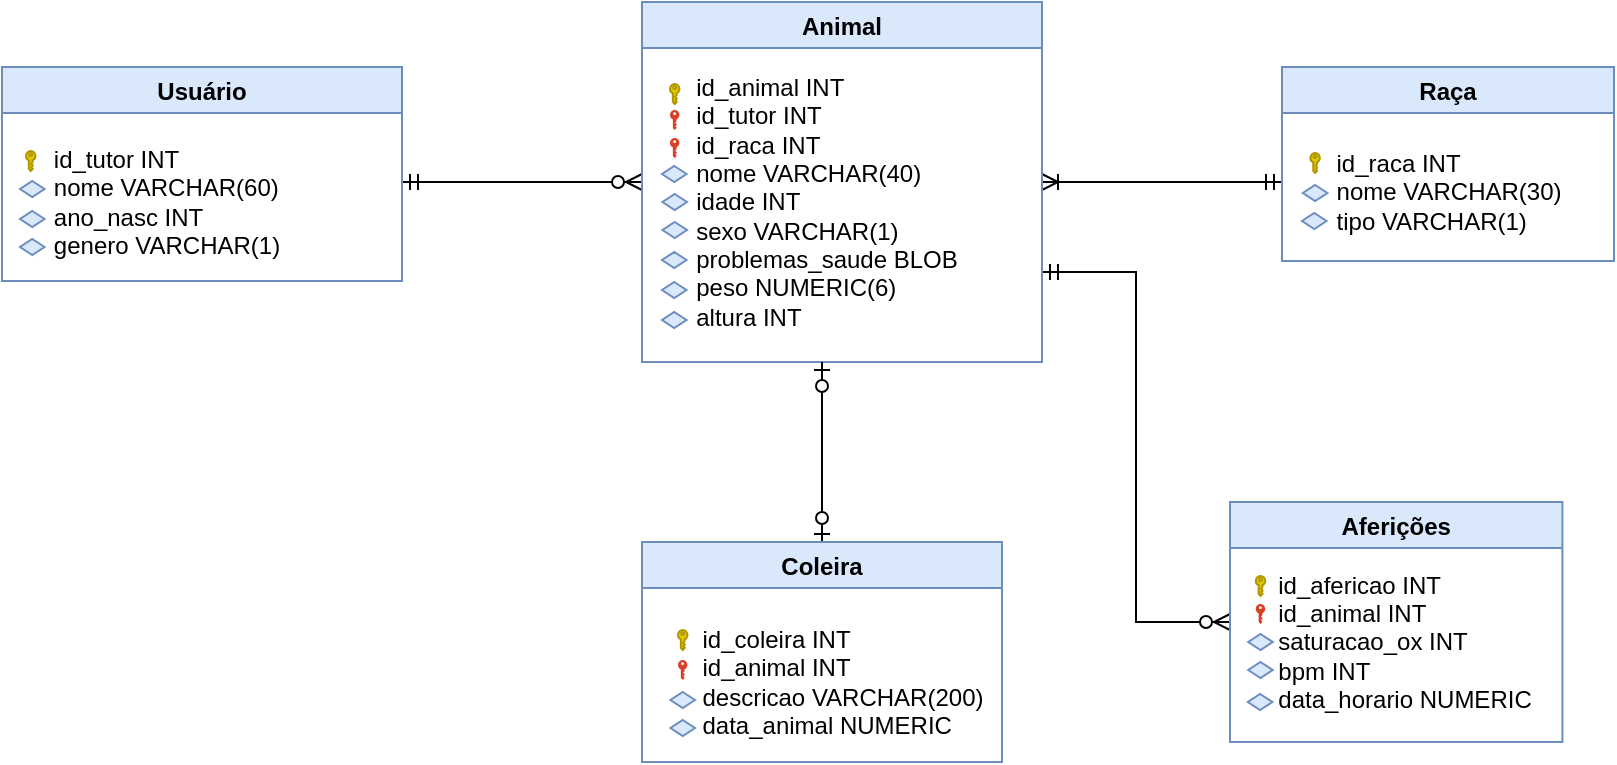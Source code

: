 <mxfile version="14.8.6" type="google"><diagram id="RzvSeL4hEenxphK611Tw" name="Page-1"><mxGraphModel dx="1242" dy="219" grid="1" gridSize="10" guides="1" tooltips="1" connect="1" arrows="1" fold="1" page="1" pageScale="1" pageWidth="827" pageHeight="1169" math="0" shadow="0"><root><mxCell id="0"/><mxCell id="1" parent="0"/><mxCell id="BgQDZfF9X44SEibC_2Nw-1" style="edgeStyle=orthogonalEdgeStyle;rounded=0;orthogonalLoop=1;jettySize=auto;html=1;startArrow=ERoneToMany;startFill=0;endArrow=ERmandOne;endFill=0;" parent="1" source="BgQDZfF9X44SEibC_2Nw-4" edge="1"><mxGeometry relative="1" as="geometry"><mxPoint x="310" y="120" as="targetPoint"/></mxGeometry></mxCell><mxCell id="BgQDZfF9X44SEibC_2Nw-2" style="edgeStyle=orthogonalEdgeStyle;rounded=0;orthogonalLoop=1;jettySize=auto;html=1;startArrow=ERzeroToMany;startFill=1;endArrow=ERmandOne;endFill=0;" parent="1" source="BgQDZfF9X44SEibC_2Nw-4" edge="1"><mxGeometry relative="1" as="geometry"><mxPoint x="-130" y="120" as="targetPoint"/></mxGeometry></mxCell><mxCell id="BgQDZfF9X44SEibC_2Nw-3" style="edgeStyle=orthogonalEdgeStyle;rounded=0;orthogonalLoop=1;jettySize=auto;html=1;exitX=1;exitY=0.75;exitDx=0;exitDy=0;entryX=0;entryY=0.5;entryDx=0;entryDy=0;endArrow=ERzeroToMany;endFill=1;startArrow=ERmandOne;startFill=0;" parent="1" source="BgQDZfF9X44SEibC_2Nw-4" target="BgQDZfF9X44SEibC_2Nw-29" edge="1"><mxGeometry relative="1" as="geometry"/></mxCell><mxCell id="BgQDZfF9X44SEibC_2Nw-4" value="Animal" style="swimlane;fillColor=#dae8fc;strokeColor=#6c8ebf;" parent="1" vertex="1"><mxGeometry x="-10" y="30" width="200" height="180" as="geometry"/></mxCell><mxCell id="BgQDZfF9X44SEibC_2Nw-5" value="&lt;div style=&quot;text-align: left&quot;&gt;&lt;span&gt;id_animal INT&lt;/span&gt;&lt;/div&gt;&lt;div style=&quot;text-align: left&quot;&gt;&lt;span&gt;id_tutor INT&lt;/span&gt;&lt;/div&gt;&lt;div style=&quot;text-align: left&quot;&gt;&lt;span&gt;id_raca INT&amp;nbsp;&lt;/span&gt;&lt;/div&gt;&lt;div style=&quot;text-align: left&quot;&gt;&lt;span&gt;nome VARCHAR(40)&lt;/span&gt;&lt;/div&gt;&lt;div style=&quot;text-align: left&quot;&gt;&lt;span&gt;idade INT&lt;/span&gt;&lt;/div&gt;&lt;div style=&quot;text-align: left&quot;&gt;&lt;span&gt;sexo VARCHAR(1)&lt;/span&gt;&lt;/div&gt;&lt;div style=&quot;text-align: left&quot;&gt;&lt;span&gt;problemas_saude BLOB&lt;/span&gt;&lt;/div&gt;&lt;div style=&quot;text-align: left&quot;&gt;&lt;span&gt;peso NUMERIC(6)&lt;/span&gt;&lt;/div&gt;&lt;div style=&quot;text-align: left&quot;&gt;&lt;span&gt;altura INT&lt;/span&gt;&lt;/div&gt;" style="text;html=1;align=center;verticalAlign=middle;resizable=0;points=[];autosize=1;strokeColor=none;perimeterSpacing=4;strokeWidth=7;" parent="BgQDZfF9X44SEibC_2Nw-4" vertex="1"><mxGeometry x="17" y="35" width="150" height="130" as="geometry"/></mxCell><mxCell id="BgQDZfF9X44SEibC_2Nw-6" value="" style="pointerEvents=1;shadow=0;dashed=0;html=1;strokeColor=#B09500;labelPosition=center;verticalLabelPosition=bottom;verticalAlign=top;outlineConnect=0;align=center;shape=mxgraph.office.security.key_permissions;fillColor=#e3c800;sketch=0;fontColor=#000000;" parent="BgQDZfF9X44SEibC_2Nw-4" vertex="1"><mxGeometry x="14" y="41" width="4.72" height="10" as="geometry"/></mxCell><mxCell id="BgQDZfF9X44SEibC_2Nw-7" value="" style="pointerEvents=1;shadow=0;dashed=0;html=1;strokeColor=none;labelPosition=center;verticalLabelPosition=bottom;verticalAlign=top;outlineConnect=0;align=center;shape=mxgraph.office.security.key_permissions;fillColor=#DA4026;sketch=0;fontColor=#E5CCFF;" parent="BgQDZfF9X44SEibC_2Nw-4" vertex="1"><mxGeometry x="14" y="54" width="4.72" height="10" as="geometry"/></mxCell><mxCell id="BgQDZfF9X44SEibC_2Nw-8" value="" style="rhombus;whiteSpace=wrap;html=1;labelBorderColor=#000000;labelBackgroundColor=#7EA6E0;fillColor=#dae8fc;strokeColor=#6c8ebf;" parent="BgQDZfF9X44SEibC_2Nw-4" vertex="1"><mxGeometry x="10.22" y="96" width="12.28" height="8" as="geometry"/></mxCell><mxCell id="BgQDZfF9X44SEibC_2Nw-9" value="" style="rhombus;whiteSpace=wrap;html=1;labelBorderColor=#000000;labelBackgroundColor=#7EA6E0;fillColor=#dae8fc;strokeColor=#6c8ebf;" parent="BgQDZfF9X44SEibC_2Nw-4" vertex="1"><mxGeometry x="10.22" y="110" width="12.28" height="8" as="geometry"/></mxCell><mxCell id="BgQDZfF9X44SEibC_2Nw-10" value="" style="rhombus;whiteSpace=wrap;html=1;labelBorderColor=#000000;labelBackgroundColor=#7EA6E0;fillColor=#dae8fc;strokeColor=#6c8ebf;" parent="BgQDZfF9X44SEibC_2Nw-4" vertex="1"><mxGeometry x="10" y="125" width="12.28" height="8" as="geometry"/></mxCell><mxCell id="BgQDZfF9X44SEibC_2Nw-11" value="" style="rhombus;whiteSpace=wrap;html=1;labelBorderColor=#000000;labelBackgroundColor=#7EA6E0;fillColor=#dae8fc;strokeColor=#6c8ebf;" parent="BgQDZfF9X44SEibC_2Nw-4" vertex="1"><mxGeometry x="10" y="140" width="12.28" height="8" as="geometry"/></mxCell><mxCell id="BgQDZfF9X44SEibC_2Nw-12" value="Raça" style="swimlane;fillColor=#dae8fc;strokeColor=#6c8ebf;" parent="1" vertex="1"><mxGeometry x="310" y="62.5" width="166" height="97" as="geometry"/></mxCell><mxCell id="BgQDZfF9X44SEibC_2Nw-13" value="&lt;div style=&quot;text-align: left&quot;&gt;id_raca INT&lt;br&gt;nome VARCHAR(30)&lt;/div&gt;&lt;div style=&quot;text-align: left&quot;&gt;tipo VARCHAR(1)&lt;/div&gt;" style="text;html=1;align=center;verticalAlign=middle;resizable=0;points=[];autosize=1;strokeColor=none;" parent="BgQDZfF9X44SEibC_2Nw-12" vertex="1"><mxGeometry x="18.0" y="37" width="130" height="50" as="geometry"/></mxCell><mxCell id="BgQDZfF9X44SEibC_2Nw-14" value="" style="rhombus;whiteSpace=wrap;html=1;labelBorderColor=#000000;labelBackgroundColor=#7EA6E0;fillColor=#dae8fc;strokeColor=#6c8ebf;" parent="BgQDZfF9X44SEibC_2Nw-12" vertex="1"><mxGeometry x="10.42" y="59" width="12.28" height="8" as="geometry"/></mxCell><mxCell id="BgQDZfF9X44SEibC_2Nw-15" value="" style="rhombus;whiteSpace=wrap;html=1;labelBorderColor=#000000;labelBackgroundColor=#7EA6E0;fillColor=#dae8fc;strokeColor=#6c8ebf;" parent="BgQDZfF9X44SEibC_2Nw-12" vertex="1"><mxGeometry x="10" y="73" width="12.28" height="8" as="geometry"/></mxCell><mxCell id="BgQDZfF9X44SEibC_2Nw-16" value="Usuário" style="swimlane;fillColor=#dae8fc;strokeColor=#6c8ebf;" parent="1" vertex="1"><mxGeometry x="-330" y="62.5" width="200" height="107" as="geometry"/></mxCell><mxCell id="BgQDZfF9X44SEibC_2Nw-17" value="&lt;div style=&quot;text-align: left&quot;&gt;id_tutor INT&lt;/div&gt;&lt;div style=&quot;text-align: left&quot;&gt;nome VARCHAR(60)&lt;/div&gt;&lt;div style=&quot;text-align: left&quot;&gt;ano_nasc INT&lt;/div&gt;&lt;div style=&quot;text-align: left&quot;&gt;genero VARCHAR(1)&lt;/div&gt;" style="text;html=1;align=center;verticalAlign=middle;resizable=0;points=[];autosize=1;strokeColor=none;" parent="BgQDZfF9X44SEibC_2Nw-16" vertex="1"><mxGeometry x="16.72" y="37" width="130" height="60" as="geometry"/></mxCell><mxCell id="BgQDZfF9X44SEibC_2Nw-18" value="" style="pointerEvents=1;shadow=0;dashed=0;html=1;strokeColor=#B09500;labelPosition=center;verticalLabelPosition=bottom;verticalAlign=top;outlineConnect=0;align=center;shape=mxgraph.office.security.key_permissions;fillColor=#e3c800;sketch=0;fontColor=#000000;" parent="BgQDZfF9X44SEibC_2Nw-16" vertex="1"><mxGeometry x="12" y="42" width="4.72" height="10" as="geometry"/></mxCell><mxCell id="BgQDZfF9X44SEibC_2Nw-19" value="" style="rhombus;whiteSpace=wrap;html=1;labelBorderColor=#000000;labelBackgroundColor=#7EA6E0;fillColor=#dae8fc;strokeColor=#6c8ebf;" parent="BgQDZfF9X44SEibC_2Nw-16" vertex="1"><mxGeometry x="9" y="57" width="12.28" height="8" as="geometry"/></mxCell><mxCell id="BgQDZfF9X44SEibC_2Nw-20" value="" style="rhombus;whiteSpace=wrap;html=1;labelBorderColor=#000000;labelBackgroundColor=#7EA6E0;fillColor=#dae8fc;strokeColor=#6c8ebf;" parent="BgQDZfF9X44SEibC_2Nw-16" vertex="1"><mxGeometry x="9" y="72" width="12.28" height="8" as="geometry"/></mxCell><mxCell id="BgQDZfF9X44SEibC_2Nw-21" value="" style="rhombus;whiteSpace=wrap;html=1;labelBorderColor=#000000;labelBackgroundColor=#7EA6E0;fillColor=#dae8fc;strokeColor=#6c8ebf;" parent="BgQDZfF9X44SEibC_2Nw-16" vertex="1"><mxGeometry x="9" y="86" width="12.28" height="8" as="geometry"/></mxCell><mxCell id="BgQDZfF9X44SEibC_2Nw-22" style="edgeStyle=orthogonalEdgeStyle;rounded=0;orthogonalLoop=1;jettySize=auto;html=1;startArrow=ERzeroToOne;startFill=1;endArrow=ERzeroToOne;endFill=1;" parent="1" source="BgQDZfF9X44SEibC_2Nw-23" edge="1"><mxGeometry relative="1" as="geometry"><mxPoint x="80" y="210" as="targetPoint"/></mxGeometry></mxCell><mxCell id="BgQDZfF9X44SEibC_2Nw-23" value="Coleira" style="swimlane;fillColor=#dae8fc;strokeColor=#6c8ebf;" parent="1" vertex="1"><mxGeometry x="-10" y="300" width="180" height="110" as="geometry"/></mxCell><mxCell id="BgQDZfF9X44SEibC_2Nw-24" value="&lt;div style=&quot;text-align: left&quot;&gt;id_coleira INT&lt;br&gt;id_animal INT&amp;nbsp;&lt;br&gt;descricao VARCHAR(200)&lt;/div&gt;&lt;div style=&quot;text-align: left&quot;&gt;data_animal NUMERIC&lt;/div&gt;" style="text;html=1;align=center;verticalAlign=middle;resizable=0;points=[];autosize=1;strokeColor=none;" parent="BgQDZfF9X44SEibC_2Nw-23" vertex="1"><mxGeometry x="20" y="40" width="160" height="60" as="geometry"/></mxCell><mxCell id="BgQDZfF9X44SEibC_2Nw-25" value="" style="pointerEvents=1;shadow=0;dashed=0;html=1;strokeColor=#B09500;labelPosition=center;verticalLabelPosition=bottom;verticalAlign=top;outlineConnect=0;align=center;shape=mxgraph.office.security.key_permissions;fillColor=#e3c800;sketch=0;fontColor=#000000;" parent="BgQDZfF9X44SEibC_2Nw-23" vertex="1"><mxGeometry x="18" y="44" width="4.72" height="10" as="geometry"/></mxCell><mxCell id="BgQDZfF9X44SEibC_2Nw-27" value="" style="rhombus;whiteSpace=wrap;html=1;labelBorderColor=#000000;labelBackgroundColor=#7EA6E0;fillColor=#dae8fc;strokeColor=#6c8ebf;" parent="BgQDZfF9X44SEibC_2Nw-23" vertex="1"><mxGeometry x="14.22" y="75" width="12.28" height="8" as="geometry"/></mxCell><mxCell id="BgQDZfF9X44SEibC_2Nw-28" value="" style="rhombus;whiteSpace=wrap;html=1;labelBorderColor=#000000;labelBackgroundColor=#7EA6E0;fillColor=#dae8fc;strokeColor=#6c8ebf;" parent="BgQDZfF9X44SEibC_2Nw-23" vertex="1"><mxGeometry x="14.22" y="89" width="12.28" height="8" as="geometry"/></mxCell><mxCell id="rMX9Di5CpydtizImzmfq-2" value="" style="pointerEvents=1;shadow=0;dashed=0;html=1;strokeColor=none;labelPosition=center;verticalLabelPosition=bottom;verticalAlign=top;outlineConnect=0;align=center;shape=mxgraph.office.security.key_permissions;fillColor=#DA4026;sketch=0;fontColor=#E5CCFF;" vertex="1" parent="BgQDZfF9X44SEibC_2Nw-23"><mxGeometry x="18" y="59" width="4.72" height="10" as="geometry"/></mxCell><mxCell id="BgQDZfF9X44SEibC_2Nw-29" value="Aferições" style="swimlane;fillColor=#dae8fc;strokeColor=#6c8ebf;" parent="1" vertex="1"><mxGeometry x="284" y="280" width="166.2" height="120" as="geometry"/></mxCell><mxCell id="BgQDZfF9X44SEibC_2Nw-30" value="&lt;div style=&quot;text-align: left&quot;&gt;id_afericao INT&lt;br&gt;id_animal INT&amp;nbsp;&lt;/div&gt;&lt;div style=&quot;text-align: left&quot;&gt;saturacao_ox INT&lt;br&gt;&lt;/div&gt;&lt;div style=&quot;text-align: left&quot;&gt;bpm INT&lt;br&gt;data_horario NUMERIC&lt;/div&gt;" style="text;html=1;align=center;verticalAlign=middle;resizable=0;points=[];autosize=1;strokeColor=none;perimeterSpacing=2;horizontal=1;spacingTop=2;spacingBottom=2;spacingRight=0;spacing=0;" parent="BgQDZfF9X44SEibC_2Nw-29" vertex="1"><mxGeometry x="17.3" y="30" width="140" height="80" as="geometry"/></mxCell><mxCell id="BgQDZfF9X44SEibC_2Nw-31" value="" style="pointerEvents=1;shadow=0;dashed=0;html=1;strokeColor=#B09500;labelPosition=center;verticalLabelPosition=bottom;verticalAlign=top;outlineConnect=0;align=center;shape=mxgraph.office.security.key_permissions;fillColor=#e3c800;sketch=0;fontColor=#000000;" parent="BgQDZfF9X44SEibC_2Nw-29" vertex="1"><mxGeometry x="12.9" y="37" width="4.72" height="10" as="geometry"/></mxCell><mxCell id="BgQDZfF9X44SEibC_2Nw-32" value="" style="pointerEvents=1;shadow=0;dashed=0;html=1;strokeColor=none;labelPosition=center;verticalLabelPosition=bottom;verticalAlign=top;outlineConnect=0;align=center;shape=mxgraph.office.security.key_permissions;fillColor=#DA4026;sketch=0;fontColor=#E5CCFF;" parent="BgQDZfF9X44SEibC_2Nw-29" vertex="1"><mxGeometry x="12.9" y="51" width="4.72" height="10" as="geometry"/></mxCell><mxCell id="BgQDZfF9X44SEibC_2Nw-33" value="" style="rhombus;whiteSpace=wrap;html=1;labelBorderColor=#000000;labelBackgroundColor=#7EA6E0;fillColor=#dae8fc;strokeColor=#6c8ebf;" parent="BgQDZfF9X44SEibC_2Nw-29" vertex="1"><mxGeometry x="9.12" y="66" width="12.28" height="8" as="geometry"/></mxCell><mxCell id="BgQDZfF9X44SEibC_2Nw-34" value="" style="rhombus;whiteSpace=wrap;html=1;labelBorderColor=#000000;labelBackgroundColor=#7EA6E0;fillColor=#dae8fc;strokeColor=#6c8ebf;" parent="BgQDZfF9X44SEibC_2Nw-29" vertex="1"><mxGeometry x="9.12" y="80" width="12.28" height="8" as="geometry"/></mxCell><mxCell id="BgQDZfF9X44SEibC_2Nw-35" value="" style="rhombus;whiteSpace=wrap;html=1;labelBorderColor=#000000;labelBackgroundColor=#7EA6E0;fillColor=#dae8fc;strokeColor=#6c8ebf;" parent="BgQDZfF9X44SEibC_2Nw-29" vertex="1"><mxGeometry x="8.9" y="96" width="12.28" height="8" as="geometry"/></mxCell><mxCell id="BgQDZfF9X44SEibC_2Nw-36" value="" style="rhombus;whiteSpace=wrap;html=1;labelBorderColor=#000000;labelBackgroundColor=#7EA6E0;fillColor=#dae8fc;strokeColor=#6c8ebf;" parent="1" vertex="1"><mxGeometry y="112" width="12.28" height="8" as="geometry"/></mxCell><mxCell id="BgQDZfF9X44SEibC_2Nw-37" value="" style="pointerEvents=1;shadow=0;dashed=0;html=1;strokeColor=none;labelPosition=center;verticalLabelPosition=bottom;verticalAlign=top;outlineConnect=0;align=center;shape=mxgraph.office.security.key_permissions;fillColor=#DA4026;sketch=0;fontColor=#E5CCFF;" parent="1" vertex="1"><mxGeometry x="4" y="98" width="4.72" height="10" as="geometry"/></mxCell><mxCell id="BgQDZfF9X44SEibC_2Nw-38" value="" style="rhombus;whiteSpace=wrap;html=1;labelBorderColor=#000000;labelBackgroundColor=#7EA6E0;fillColor=#dae8fc;strokeColor=#6c8ebf;" parent="1" vertex="1"><mxGeometry y="185" width="12.28" height="8" as="geometry"/></mxCell><mxCell id="BgQDZfF9X44SEibC_2Nw-39" value="" style="pointerEvents=1;shadow=0;dashed=0;html=1;strokeColor=#B09500;labelPosition=center;verticalLabelPosition=bottom;verticalAlign=top;outlineConnect=0;align=center;shape=mxgraph.office.security.key_permissions;fillColor=#e3c800;sketch=0;fontColor=#000000;" parent="1" vertex="1"><mxGeometry x="324.2" y="105.5" width="4.72" height="10" as="geometry"/></mxCell></root></mxGraphModel></diagram></mxfile>